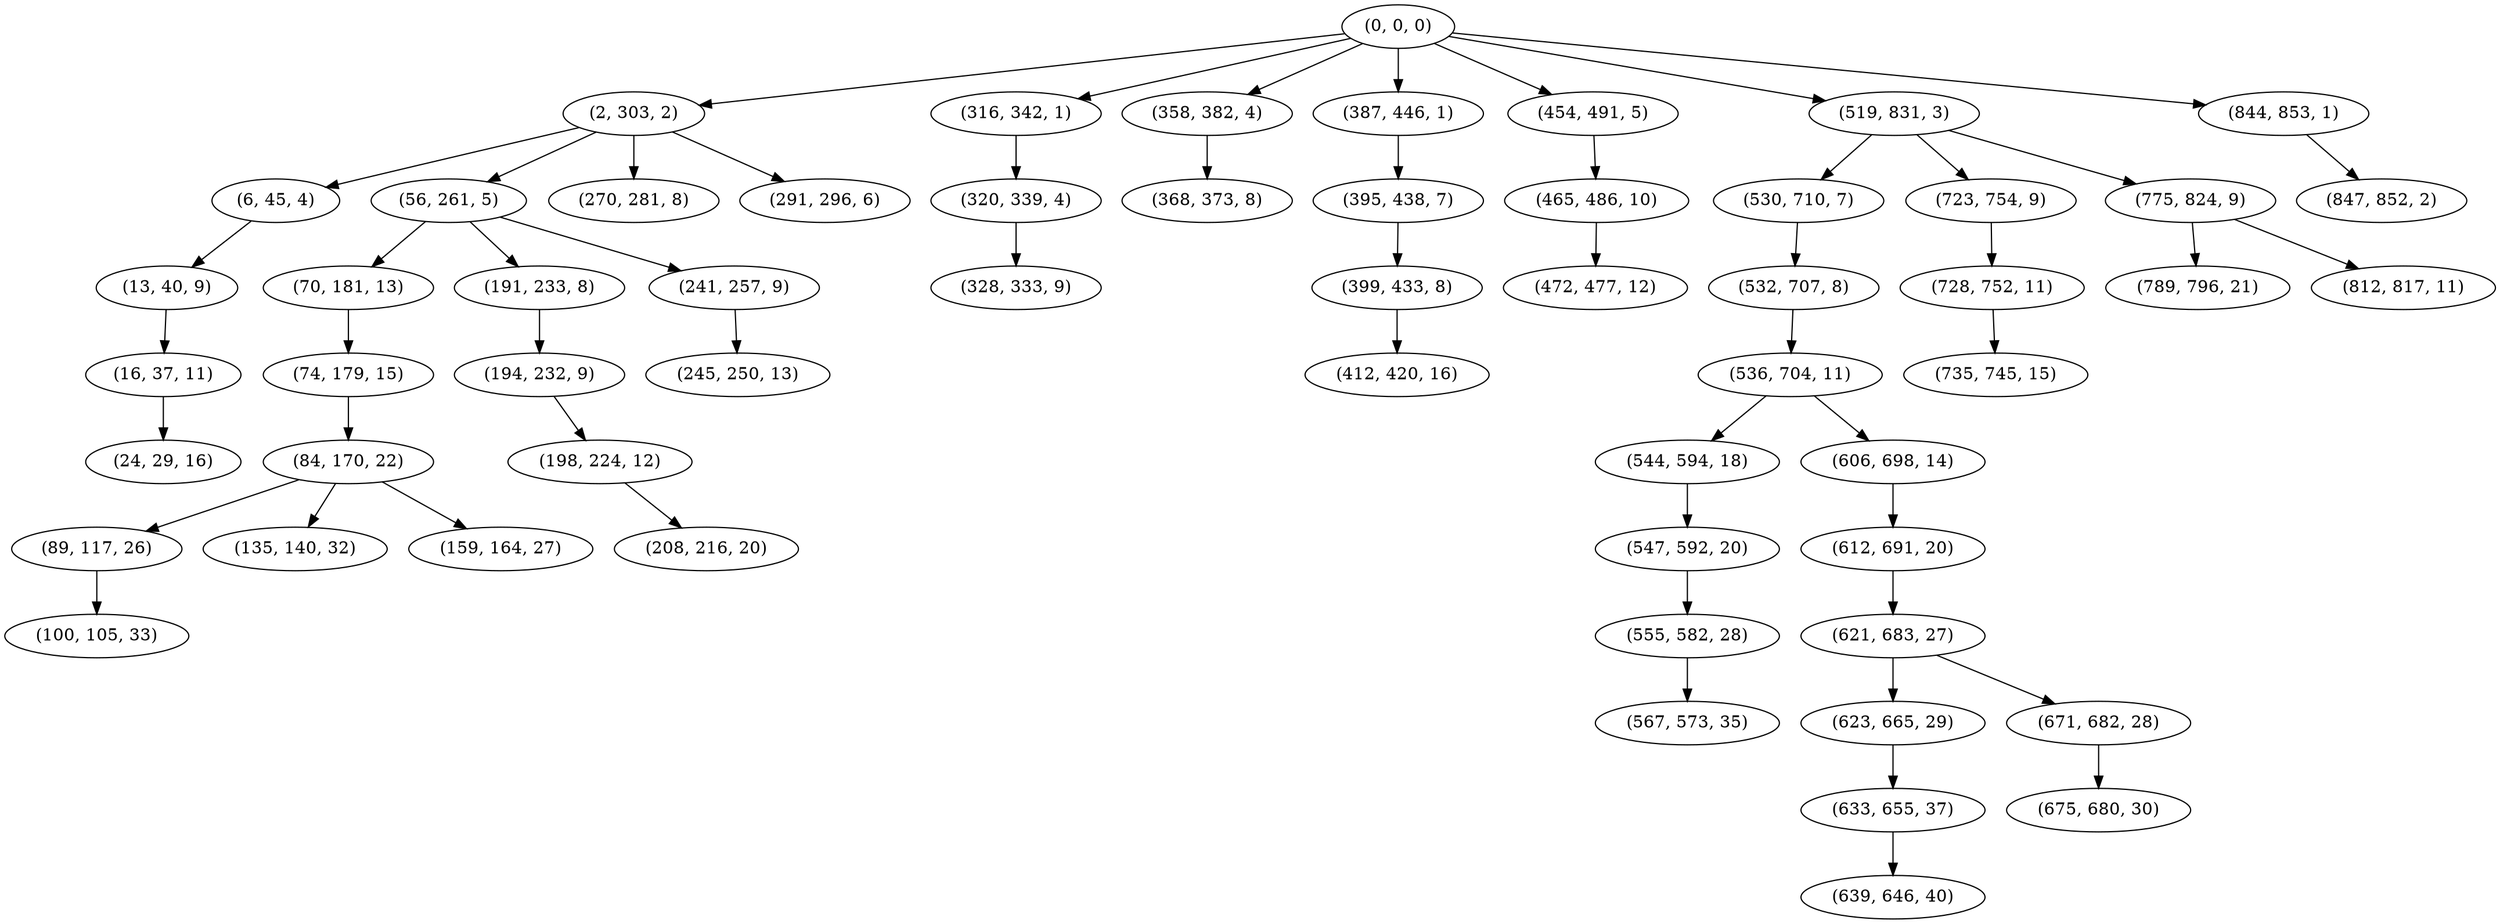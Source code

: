 digraph tree {
    "(0, 0, 0)";
    "(2, 303, 2)";
    "(6, 45, 4)";
    "(13, 40, 9)";
    "(16, 37, 11)";
    "(24, 29, 16)";
    "(56, 261, 5)";
    "(70, 181, 13)";
    "(74, 179, 15)";
    "(84, 170, 22)";
    "(89, 117, 26)";
    "(100, 105, 33)";
    "(135, 140, 32)";
    "(159, 164, 27)";
    "(191, 233, 8)";
    "(194, 232, 9)";
    "(198, 224, 12)";
    "(208, 216, 20)";
    "(241, 257, 9)";
    "(245, 250, 13)";
    "(270, 281, 8)";
    "(291, 296, 6)";
    "(316, 342, 1)";
    "(320, 339, 4)";
    "(328, 333, 9)";
    "(358, 382, 4)";
    "(368, 373, 8)";
    "(387, 446, 1)";
    "(395, 438, 7)";
    "(399, 433, 8)";
    "(412, 420, 16)";
    "(454, 491, 5)";
    "(465, 486, 10)";
    "(472, 477, 12)";
    "(519, 831, 3)";
    "(530, 710, 7)";
    "(532, 707, 8)";
    "(536, 704, 11)";
    "(544, 594, 18)";
    "(547, 592, 20)";
    "(555, 582, 28)";
    "(567, 573, 35)";
    "(606, 698, 14)";
    "(612, 691, 20)";
    "(621, 683, 27)";
    "(623, 665, 29)";
    "(633, 655, 37)";
    "(639, 646, 40)";
    "(671, 682, 28)";
    "(675, 680, 30)";
    "(723, 754, 9)";
    "(728, 752, 11)";
    "(735, 745, 15)";
    "(775, 824, 9)";
    "(789, 796, 21)";
    "(812, 817, 11)";
    "(844, 853, 1)";
    "(847, 852, 2)";
    "(0, 0, 0)" -> "(2, 303, 2)";
    "(0, 0, 0)" -> "(316, 342, 1)";
    "(0, 0, 0)" -> "(358, 382, 4)";
    "(0, 0, 0)" -> "(387, 446, 1)";
    "(0, 0, 0)" -> "(454, 491, 5)";
    "(0, 0, 0)" -> "(519, 831, 3)";
    "(0, 0, 0)" -> "(844, 853, 1)";
    "(2, 303, 2)" -> "(6, 45, 4)";
    "(2, 303, 2)" -> "(56, 261, 5)";
    "(2, 303, 2)" -> "(270, 281, 8)";
    "(2, 303, 2)" -> "(291, 296, 6)";
    "(6, 45, 4)" -> "(13, 40, 9)";
    "(13, 40, 9)" -> "(16, 37, 11)";
    "(16, 37, 11)" -> "(24, 29, 16)";
    "(56, 261, 5)" -> "(70, 181, 13)";
    "(56, 261, 5)" -> "(191, 233, 8)";
    "(56, 261, 5)" -> "(241, 257, 9)";
    "(70, 181, 13)" -> "(74, 179, 15)";
    "(74, 179, 15)" -> "(84, 170, 22)";
    "(84, 170, 22)" -> "(89, 117, 26)";
    "(84, 170, 22)" -> "(135, 140, 32)";
    "(84, 170, 22)" -> "(159, 164, 27)";
    "(89, 117, 26)" -> "(100, 105, 33)";
    "(191, 233, 8)" -> "(194, 232, 9)";
    "(194, 232, 9)" -> "(198, 224, 12)";
    "(198, 224, 12)" -> "(208, 216, 20)";
    "(241, 257, 9)" -> "(245, 250, 13)";
    "(316, 342, 1)" -> "(320, 339, 4)";
    "(320, 339, 4)" -> "(328, 333, 9)";
    "(358, 382, 4)" -> "(368, 373, 8)";
    "(387, 446, 1)" -> "(395, 438, 7)";
    "(395, 438, 7)" -> "(399, 433, 8)";
    "(399, 433, 8)" -> "(412, 420, 16)";
    "(454, 491, 5)" -> "(465, 486, 10)";
    "(465, 486, 10)" -> "(472, 477, 12)";
    "(519, 831, 3)" -> "(530, 710, 7)";
    "(519, 831, 3)" -> "(723, 754, 9)";
    "(519, 831, 3)" -> "(775, 824, 9)";
    "(530, 710, 7)" -> "(532, 707, 8)";
    "(532, 707, 8)" -> "(536, 704, 11)";
    "(536, 704, 11)" -> "(544, 594, 18)";
    "(536, 704, 11)" -> "(606, 698, 14)";
    "(544, 594, 18)" -> "(547, 592, 20)";
    "(547, 592, 20)" -> "(555, 582, 28)";
    "(555, 582, 28)" -> "(567, 573, 35)";
    "(606, 698, 14)" -> "(612, 691, 20)";
    "(612, 691, 20)" -> "(621, 683, 27)";
    "(621, 683, 27)" -> "(623, 665, 29)";
    "(621, 683, 27)" -> "(671, 682, 28)";
    "(623, 665, 29)" -> "(633, 655, 37)";
    "(633, 655, 37)" -> "(639, 646, 40)";
    "(671, 682, 28)" -> "(675, 680, 30)";
    "(723, 754, 9)" -> "(728, 752, 11)";
    "(728, 752, 11)" -> "(735, 745, 15)";
    "(775, 824, 9)" -> "(789, 796, 21)";
    "(775, 824, 9)" -> "(812, 817, 11)";
    "(844, 853, 1)" -> "(847, 852, 2)";
}
